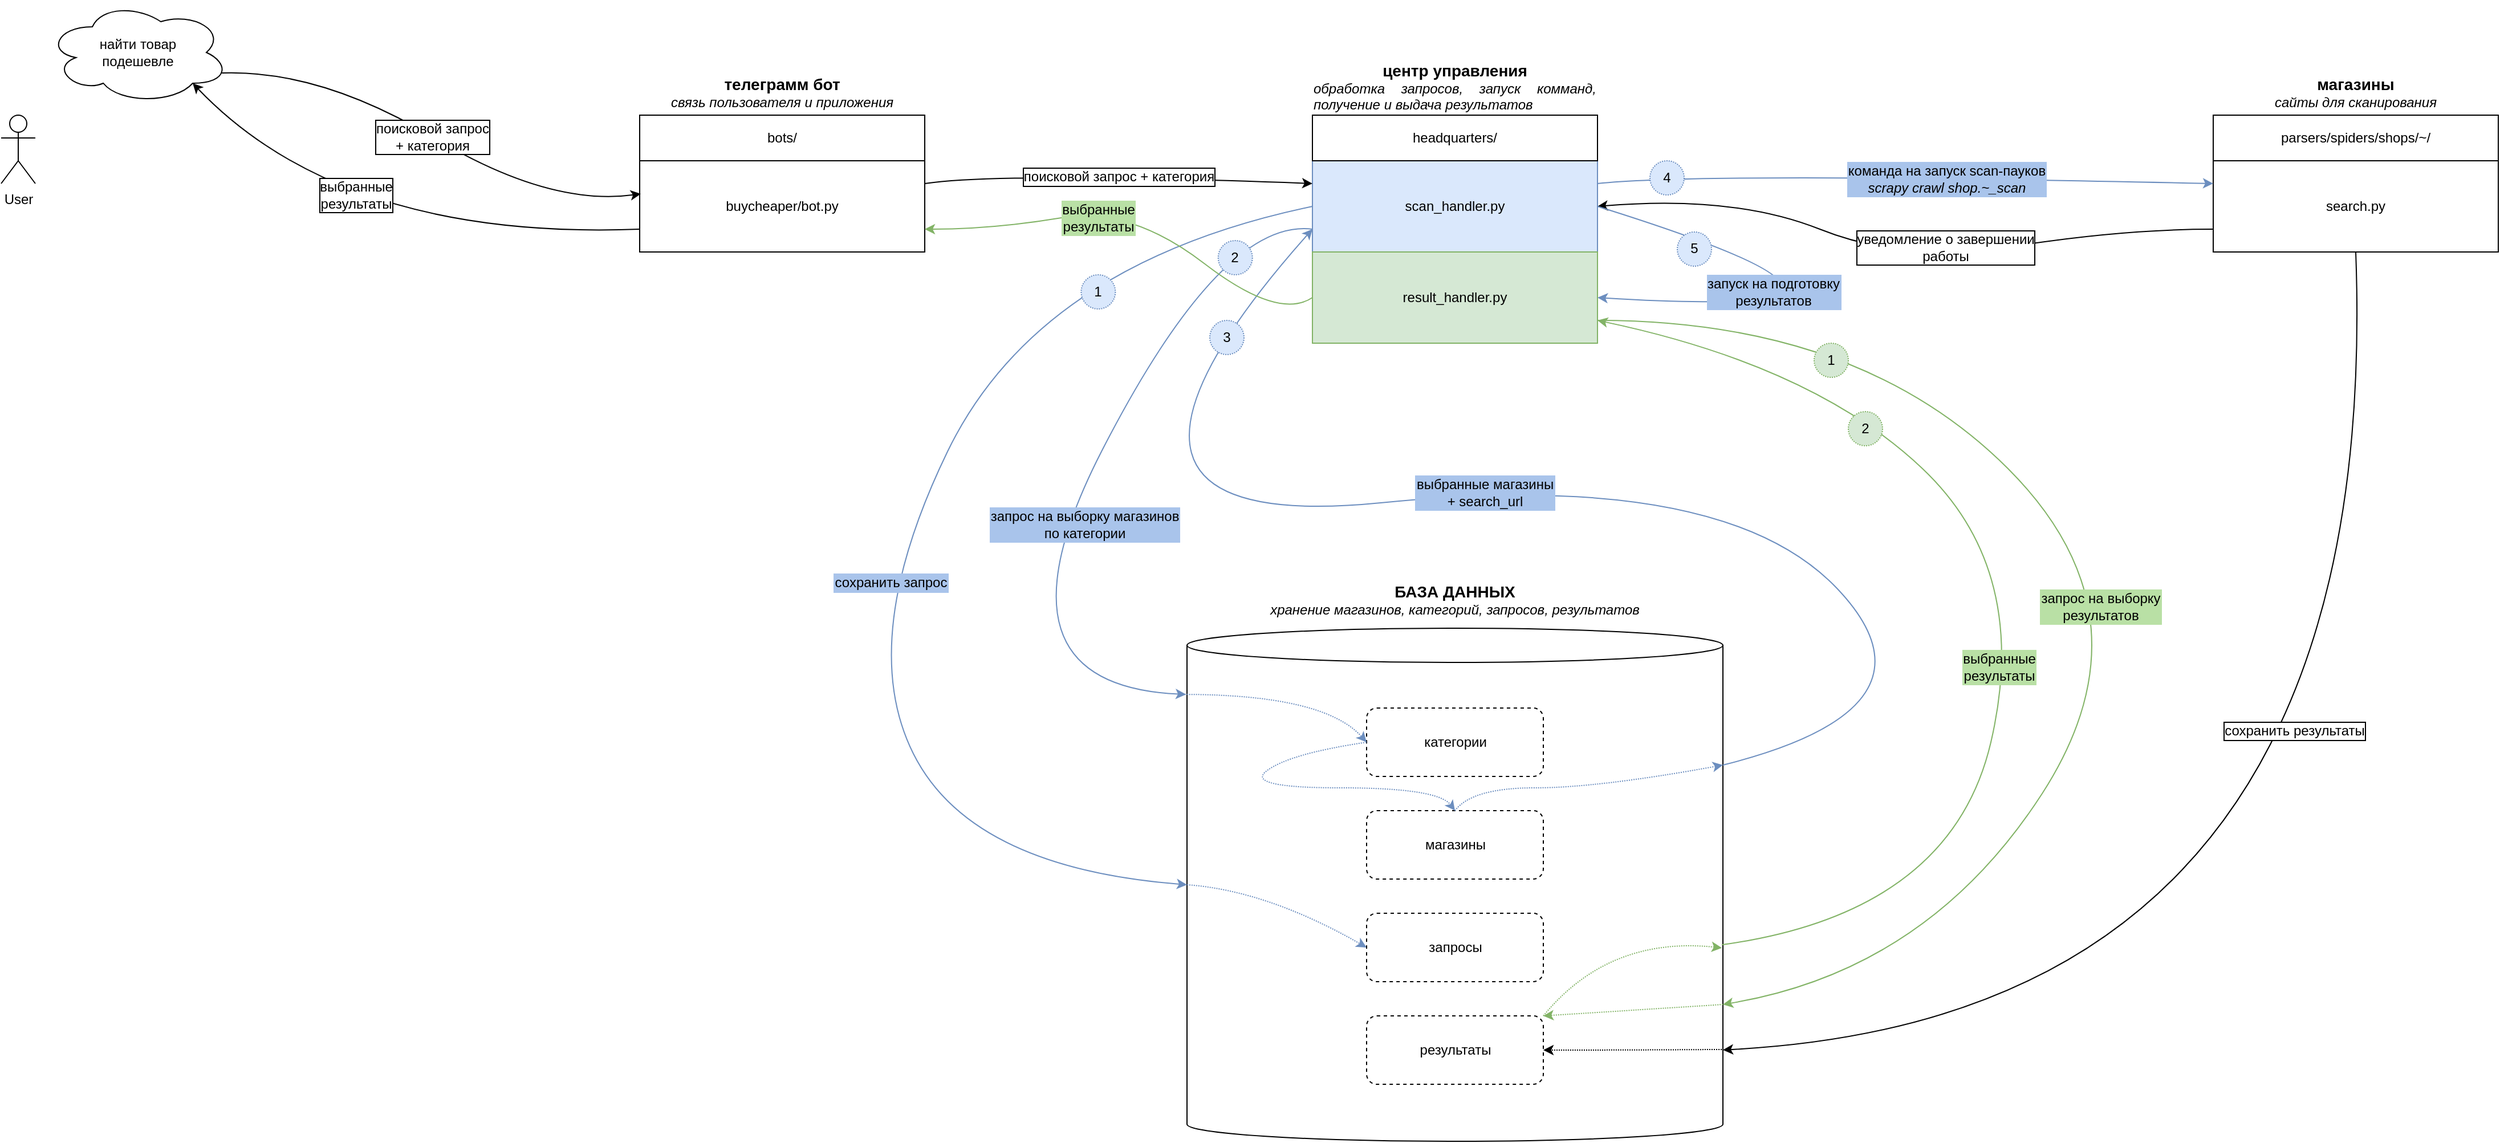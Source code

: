 <mxfile version="20.2.3" type="device"><diagram id="H5PbY8sjaLYLsdL0vwNP" name="BuyCheaper"><mxGraphModel dx="1469" dy="997" grid="1" gridSize="10" guides="1" tooltips="1" connect="1" arrows="1" fold="1" page="1" pageScale="1" pageWidth="3300" pageHeight="4681" math="0" shadow="0"><root><mxCell id="0"/><mxCell id="1" parent="0"/><mxCell id="k_xDtLd3C8hBeB0cZNvU-1" value="User" style="shape=umlActor;verticalLabelPosition=bottom;verticalAlign=top;html=1;outlineConnect=0;" parent="1" vertex="1"><mxGeometry x="50" y="430" width="30" height="60" as="geometry"/></mxCell><mxCell id="k_xDtLd3C8hBeB0cZNvU-11" value="телеграмм бот&lt;br&gt;&lt;div style=&quot;text-align: justify; font-size: 12px;&quot;&gt;&lt;span style=&quot;font-weight: 400;&quot;&gt;&lt;i&gt;связь пользователя и приложения&lt;/i&gt;&lt;/span&gt;&lt;/div&gt;" style="text;html=1;strokeColor=none;fillColor=none;align=center;verticalAlign=middle;whiteSpace=wrap;rounded=0;labelBorderColor=none;fontStyle=1;fontSize=14;" parent="1" vertex="1"><mxGeometry x="610" y="390" width="250" height="40" as="geometry"/></mxCell><mxCell id="k_xDtLd3C8hBeB0cZNvU-23" value="" style="group" parent="1" vertex="1" connectable="0"><mxGeometry x="610" y="430" width="250" height="120" as="geometry"/></mxCell><mxCell id="k_xDtLd3C8hBeB0cZNvU-20" value="buycheaper/bot.py" style="rounded=0;whiteSpace=wrap;html=1;labelBorderColor=none;fontSize=12;" parent="k_xDtLd3C8hBeB0cZNvU-23" vertex="1"><mxGeometry y="40" width="250" height="80" as="geometry"/></mxCell><mxCell id="k_xDtLd3C8hBeB0cZNvU-21" value="bots/" style="rounded=0;whiteSpace=wrap;html=1;labelBorderColor=none;fontSize=12;" parent="k_xDtLd3C8hBeB0cZNvU-23" vertex="1"><mxGeometry width="250" height="40" as="geometry"/></mxCell><mxCell id="k_xDtLd3C8hBeB0cZNvU-24" value="центр управления&lt;br&gt;&lt;div style=&quot;text-align: justify; font-size: 12px;&quot;&gt;&lt;span style=&quot;font-weight: 400;&quot;&gt;&lt;i&gt;обработка запросов, запуск комманд, получение и выдача результатов&lt;/i&gt;&lt;/span&gt;&lt;/div&gt;" style="text;html=1;strokeColor=none;fillColor=none;align=center;verticalAlign=middle;whiteSpace=wrap;rounded=0;labelBorderColor=none;fontStyle=1;fontSize=14;" parent="1" vertex="1"><mxGeometry x="1200" y="380" width="250" height="50" as="geometry"/></mxCell><mxCell id="k_xDtLd3C8hBeB0cZNvU-25" value="" style="group;fillColor=#d5e8d4;strokeColor=#82b366;" parent="1" vertex="1" connectable="0"><mxGeometry x="1200" y="430" width="250" height="120" as="geometry"/></mxCell><mxCell id="k_xDtLd3C8hBeB0cZNvU-26" value="scan_handler.py" style="rounded=0;whiteSpace=wrap;html=1;labelBorderColor=none;fontSize=12;fillColor=#dae8fc;strokeColor=#6c8ebf;" parent="k_xDtLd3C8hBeB0cZNvU-25" vertex="1"><mxGeometry y="40" width="250" height="80" as="geometry"/></mxCell><mxCell id="k_xDtLd3C8hBeB0cZNvU-27" value="headquarters/" style="rounded=0;whiteSpace=wrap;html=1;labelBorderColor=none;fontSize=12;" parent="k_xDtLd3C8hBeB0cZNvU-25" vertex="1"><mxGeometry width="250" height="40" as="geometry"/></mxCell><mxCell id="k_xDtLd3C8hBeB0cZNvU-28" value="найти товар&lt;br&gt;подешевле" style="ellipse;shape=cloud;whiteSpace=wrap;html=1;labelBorderColor=none;fontSize=12;" parent="1" vertex="1"><mxGeometry x="90" y="330" width="160" height="90" as="geometry"/></mxCell><mxCell id="k_xDtLd3C8hBeB0cZNvU-29" value="" style="curved=1;endArrow=classic;html=1;rounded=0;fontSize=12;exitX=0.96;exitY=0.7;exitDx=0;exitDy=0;exitPerimeter=0;entryX=0.004;entryY=0.363;entryDx=0;entryDy=0;entryPerimeter=0;" parent="1" source="k_xDtLd3C8hBeB0cZNvU-28" target="k_xDtLd3C8hBeB0cZNvU-20" edge="1"><mxGeometry width="50" height="50" relative="1" as="geometry"><mxPoint x="310" y="500" as="sourcePoint"/><mxPoint x="490" y="570" as="targetPoint"/><Array as="points"><mxPoint x="330" y="390"/><mxPoint x="530" y="510"/></Array></mxGeometry></mxCell><mxCell id="k_xDtLd3C8hBeB0cZNvU-30" value="поисковой запрос&lt;br&gt;+ категория" style="edgeLabel;html=1;align=center;verticalAlign=middle;resizable=0;points=[];fontSize=12;labelBorderColor=default;spacing=4;spacingTop=3;spacingLeft=3;spacingBottom=3;spacingRight=3;" parent="k_xDtLd3C8hBeB0cZNvU-29" vertex="1" connectable="0"><mxGeometry relative="1" as="geometry"><mxPoint as="offset"/></mxGeometry></mxCell><mxCell id="k_xDtLd3C8hBeB0cZNvU-33" value="" style="curved=1;endArrow=classic;html=1;rounded=0;fontSize=12;exitX=1;exitY=0.25;exitDx=0;exitDy=0;entryX=0;entryY=0.25;entryDx=0;entryDy=0;" parent="1" source="k_xDtLd3C8hBeB0cZNvU-20" target="k_xDtLd3C8hBeB0cZNvU-26" edge="1"><mxGeometry width="50" height="50" relative="1" as="geometry"><mxPoint x="860.0" y="503" as="sourcePoint"/><mxPoint x="1227.4" y="609.04" as="targetPoint"/><Array as="points"><mxPoint x="930" y="480"/></Array></mxGeometry></mxCell><mxCell id="k_xDtLd3C8hBeB0cZNvU-34" value="поисковой запрос + категория" style="edgeLabel;html=1;align=center;verticalAlign=middle;resizable=0;points=[];fontSize=12;labelBorderColor=default;spacing=4;spacingTop=3;spacingLeft=3;spacingBottom=3;spacingRight=3;" parent="k_xDtLd3C8hBeB0cZNvU-33" vertex="1" connectable="0"><mxGeometry relative="1" as="geometry"><mxPoint as="offset"/></mxGeometry></mxCell><mxCell id="k_xDtLd3C8hBeB0cZNvU-35" value="магазины&lt;br&gt;&lt;div style=&quot;text-align: justify; font-size: 12px;&quot;&gt;&lt;span style=&quot;font-weight: 400;&quot;&gt;&lt;i&gt;сайты для сканирования&lt;/i&gt;&lt;/span&gt;&lt;/div&gt;" style="text;html=1;strokeColor=none;fillColor=none;align=center;verticalAlign=middle;whiteSpace=wrap;rounded=0;labelBorderColor=none;fontStyle=1;fontSize=14;" parent="1" vertex="1"><mxGeometry x="1990" y="390" width="250" height="40" as="geometry"/></mxCell><mxCell id="k_xDtLd3C8hBeB0cZNvU-36" value="" style="group" parent="1" vertex="1" connectable="0"><mxGeometry x="1990" y="430" width="250" height="120" as="geometry"/></mxCell><mxCell id="k_xDtLd3C8hBeB0cZNvU-37" value="search.py" style="rounded=0;whiteSpace=wrap;html=1;labelBorderColor=none;fontSize=12;" parent="k_xDtLd3C8hBeB0cZNvU-36" vertex="1"><mxGeometry y="40" width="250" height="80" as="geometry"/></mxCell><mxCell id="k_xDtLd3C8hBeB0cZNvU-38" value="parsers/spiders/shops/~/" style="rounded=0;whiteSpace=wrap;html=1;labelBorderColor=none;fontSize=12;" parent="k_xDtLd3C8hBeB0cZNvU-36" vertex="1"><mxGeometry width="250" height="40" as="geometry"/></mxCell><mxCell id="k_xDtLd3C8hBeB0cZNvU-39" value="" style="curved=1;endArrow=classic;html=1;rounded=0;fontSize=12;exitX=1;exitY=0.25;exitDx=0;exitDy=0;entryX=0;entryY=0.25;entryDx=0;entryDy=0;fillColor=#dae8fc;strokeColor=#6c8ebf;" parent="1" source="k_xDtLd3C8hBeB0cZNvU-26" target="k_xDtLd3C8hBeB0cZNvU-37" edge="1"><mxGeometry width="50" height="50" relative="1" as="geometry"><mxPoint x="1470" y="490" as="sourcePoint"/><mxPoint x="1810" y="490" as="targetPoint"/><Array as="points"><mxPoint x="1540" y="480"/></Array></mxGeometry></mxCell><mxCell id="k_xDtLd3C8hBeB0cZNvU-40" value="команда на запуск scan-пауков&lt;br&gt;&lt;i&gt;scrapy crawl shop.~_scan&lt;/i&gt;" style="edgeLabel;html=1;align=center;verticalAlign=middle;resizable=0;points=[];fontSize=12;labelBorderColor=#A9C4EB;spacing=4;spacingTop=3;spacingLeft=3;spacingBottom=3;spacingRight=3;labelBackgroundColor=#A9C4EB;" parent="k_xDtLd3C8hBeB0cZNvU-39" vertex="1" connectable="0"><mxGeometry relative="1" as="geometry"><mxPoint x="36" y="2" as="offset"/></mxGeometry></mxCell><mxCell id="k_xDtLd3C8hBeB0cZNvU-41" value="" style="shape=cylinder3;whiteSpace=wrap;html=1;boundedLbl=1;backgroundOutline=1;size=15;labelBorderColor=default;fontSize=12;" parent="1" vertex="1"><mxGeometry x="1090" y="880" width="470" height="450" as="geometry"/></mxCell><mxCell id="k_xDtLd3C8hBeB0cZNvU-42" value="БАЗА ДАННЫХ&lt;br&gt;&lt;div style=&quot;text-align: justify; font-size: 12px;&quot;&gt;&lt;span style=&quot;font-weight: 400;&quot;&gt;&lt;i&gt;хранение магазинов, категорий, запросов, результатов&lt;/i&gt;&lt;/span&gt;&lt;/div&gt;" style="text;html=1;strokeColor=none;fillColor=none;align=center;verticalAlign=middle;whiteSpace=wrap;rounded=0;labelBorderColor=none;fontStyle=1;fontSize=14;" parent="1" vertex="1"><mxGeometry x="1090" y="830" width="470" height="50" as="geometry"/></mxCell><mxCell id="k_xDtLd3C8hBeB0cZNvU-43" value="категории" style="rounded=1;whiteSpace=wrap;html=1;labelBorderColor=none;fontSize=12;dashed=1;" parent="1" vertex="1"><mxGeometry x="1247.5" y="950" width="155" height="60" as="geometry"/></mxCell><mxCell id="k_xDtLd3C8hBeB0cZNvU-44" value="магазины" style="rounded=1;whiteSpace=wrap;html=1;labelBorderColor=none;fontSize=12;dashed=1;" parent="1" vertex="1"><mxGeometry x="1247.5" y="1040" width="155" height="60" as="geometry"/></mxCell><mxCell id="k_xDtLd3C8hBeB0cZNvU-46" value="запросы" style="rounded=1;whiteSpace=wrap;html=1;labelBorderColor=none;fontSize=12;dashed=1;" parent="1" vertex="1"><mxGeometry x="1247.5" y="1130" width="155" height="60" as="geometry"/></mxCell><mxCell id="k_xDtLd3C8hBeB0cZNvU-48" value="результаты" style="rounded=1;whiteSpace=wrap;html=1;labelBorderColor=none;fontSize=12;dashed=1;" parent="1" vertex="1"><mxGeometry x="1247.5" y="1220" width="155" height="60" as="geometry"/></mxCell><mxCell id="k_xDtLd3C8hBeB0cZNvU-50" value="" style="curved=1;endArrow=classic;html=1;rounded=0;fontSize=12;exitX=0;exitY=0.75;exitDx=0;exitDy=0;entryX=-0.002;entryY=0.129;entryDx=0;entryDy=0;entryPerimeter=0;fillColor=#dae8fc;strokeColor=#6c8ebf;" parent="1" source="k_xDtLd3C8hBeB0cZNvU-26" target="k_xDtLd3C8hBeB0cZNvU-41" edge="1"><mxGeometry width="50" height="50" relative="1" as="geometry"><mxPoint x="1430" y="660" as="sourcePoint"/><mxPoint x="1030" y="910" as="targetPoint"/><Array as="points"><mxPoint x="1120" y="520"/><mxPoint x="910" y="930"/></Array></mxGeometry></mxCell><mxCell id="k_xDtLd3C8hBeB0cZNvU-51" value="запрос на выборку магазинов&lt;br&gt;по категории" style="edgeLabel;html=1;align=center;verticalAlign=middle;resizable=0;points=[];fontSize=12;labelBorderColor=#A9C4EB;spacing=4;spacingTop=3;spacingLeft=3;spacingBottom=3;spacingRight=3;labelBackgroundColor=#A9C4EB;" parent="k_xDtLd3C8hBeB0cZNvU-50" vertex="1" connectable="0"><mxGeometry relative="1" as="geometry"><mxPoint x="7" y="20" as="offset"/></mxGeometry></mxCell><mxCell id="k_xDtLd3C8hBeB0cZNvU-52" value="2" style="ellipse;whiteSpace=wrap;html=1;aspect=fixed;dashed=1;labelBorderColor=none;fontSize=12;dashPattern=1 1;fillColor=#dae8fc;strokeColor=#6c8ebf;" parent="1" vertex="1"><mxGeometry x="1117.36" y="540" width="30" height="30" as="geometry"/></mxCell><mxCell id="k_xDtLd3C8hBeB0cZNvU-53" value="" style="curved=1;endArrow=classic;html=1;rounded=0;fontSize=12;entryX=0;entryY=0.5;entryDx=0;entryDy=0;exitX=-0.009;exitY=0.129;exitDx=0;exitDy=0;exitPerimeter=0;dashed=1;dashPattern=1 1;fillColor=#dae8fc;strokeColor=#6c8ebf;" parent="1" source="k_xDtLd3C8hBeB0cZNvU-41" target="k_xDtLd3C8hBeB0cZNvU-43" edge="1"><mxGeometry width="50" height="50" relative="1" as="geometry"><mxPoint x="1400" y="920" as="sourcePoint"/><mxPoint x="1350" y="970" as="targetPoint"/><Array as="points"><mxPoint x="1210" y="938"/></Array></mxGeometry></mxCell><mxCell id="k_xDtLd3C8hBeB0cZNvU-54" value="" style="curved=1;endArrow=classic;html=1;rounded=0;fontSize=12;entryX=0.5;entryY=0;entryDx=0;entryDy=0;exitX=0;exitY=0.5;exitDx=0;exitDy=0;dashed=1;dashPattern=1 1;fillColor=#dae8fc;strokeColor=#6c8ebf;" parent="1" source="k_xDtLd3C8hBeB0cZNvU-43" target="k_xDtLd3C8hBeB0cZNvU-44" edge="1"><mxGeometry width="50" height="50" relative="1" as="geometry"><mxPoint x="1095.77" y="948.05" as="sourcePoint"/><mxPoint x="1257.5" y="990" as="targetPoint"/><Array as="points"><mxPoint x="1180" y="990"/><mxPoint x="1140" y="1020"/><mxPoint x="1310" y="1020"/></Array></mxGeometry></mxCell><mxCell id="k_xDtLd3C8hBeB0cZNvU-55" value="" style="curved=1;endArrow=classic;html=1;rounded=0;fontSize=12;entryX=1;entryY=0;entryDx=0;entryDy=120;exitX=0.5;exitY=0;exitDx=0;exitDy=0;dashed=1;dashPattern=1 1;entryPerimeter=0;fillColor=#dae8fc;strokeColor=#6c8ebf;" parent="1" source="k_xDtLd3C8hBeB0cZNvU-44" target="k_xDtLd3C8hBeB0cZNvU-41" edge="1"><mxGeometry width="50" height="50" relative="1" as="geometry"><mxPoint x="1335" y="1050" as="sourcePoint"/><mxPoint x="1257.5" y="990" as="targetPoint"/><Array as="points"><mxPoint x="1340" y="1020"/><mxPoint x="1450" y="1020"/></Array></mxGeometry></mxCell><mxCell id="k_xDtLd3C8hBeB0cZNvU-56" value="" style="curved=1;endArrow=classic;html=1;rounded=0;fontSize=12;exitX=1;exitY=0;exitDx=0;exitDy=120;entryX=0;entryY=0.75;entryDx=0;entryDy=0;exitPerimeter=0;fillColor=#dae8fc;strokeColor=#6c8ebf;" parent="1" source="k_xDtLd3C8hBeB0cZNvU-41" target="k_xDtLd3C8hBeB0cZNvU-26" edge="1"><mxGeometry width="50" height="50" relative="1" as="geometry"><mxPoint x="1099.06" y="948.05" as="sourcePoint"/><mxPoint x="1272.5" y="560" as="targetPoint"/><Array as="points"><mxPoint x="1760" y="950"/><mxPoint x="1560" y="740"/><mxPoint x="960" y="800"/></Array></mxGeometry></mxCell><mxCell id="k_xDtLd3C8hBeB0cZNvU-57" value="выбранные магазины &lt;br&gt;+ search_url" style="edgeLabel;html=1;align=center;verticalAlign=middle;resizable=0;points=[];fontSize=12;labelBorderColor=#A9C4EB;spacing=4;spacingTop=3;spacingLeft=3;spacingBottom=3;spacingRight=3;labelBackgroundColor=#A9C4EB;" parent="k_xDtLd3C8hBeB0cZNvU-56" vertex="1" connectable="0"><mxGeometry relative="1" as="geometry"><mxPoint x="23" y="-3" as="offset"/></mxGeometry></mxCell><mxCell id="k_xDtLd3C8hBeB0cZNvU-58" value="3" style="ellipse;whiteSpace=wrap;html=1;aspect=fixed;dashed=1;labelBorderColor=none;fontSize=12;dashPattern=1 1;fillColor=#dae8fc;strokeColor=#6c8ebf;" parent="1" vertex="1"><mxGeometry x="1110" y="610" width="30" height="30" as="geometry"/></mxCell><mxCell id="k_xDtLd3C8hBeB0cZNvU-59" value="4" style="ellipse;whiteSpace=wrap;html=1;aspect=fixed;dashed=1;labelBorderColor=none;fontSize=12;dashPattern=1 1;fillColor=#dae8fc;strokeColor=#6c8ebf;" parent="1" vertex="1"><mxGeometry x="1496" y="470" width="30" height="30" as="geometry"/></mxCell><mxCell id="k_xDtLd3C8hBeB0cZNvU-69" value="" style="curved=1;endArrow=classic;html=1;rounded=0;fontSize=12;exitX=0.5;exitY=1;exitDx=0;exitDy=0;entryX=1;entryY=0.822;entryDx=0;entryDy=0;entryPerimeter=0;" parent="1" source="k_xDtLd3C8hBeB0cZNvU-37" target="k_xDtLd3C8hBeB0cZNvU-41" edge="1"><mxGeometry width="50" height="50" relative="1" as="geometry"><mxPoint x="1700" y="760" as="sourcePoint"/><mxPoint x="2040" y="760" as="targetPoint"/><Array as="points"><mxPoint x="2140" y="1220"/></Array></mxGeometry></mxCell><mxCell id="k_xDtLd3C8hBeB0cZNvU-70" value="сохранить результаты" style="edgeLabel;html=1;align=center;verticalAlign=middle;resizable=0;points=[];fontSize=12;labelBorderColor=default;spacing=4;spacingTop=3;spacingLeft=3;spacingBottom=3;spacingRight=3;" parent="k_xDtLd3C8hBeB0cZNvU-69" vertex="1" connectable="0"><mxGeometry relative="1" as="geometry"><mxPoint x="-78" y="-205" as="offset"/></mxGeometry></mxCell><mxCell id="k_xDtLd3C8hBeB0cZNvU-71" value="" style="curved=1;endArrow=classic;html=1;rounded=0;fontSize=12;exitX=0;exitY=0.5;exitDx=0;exitDy=0;entryX=0;entryY=0.5;entryDx=0;entryDy=0;entryPerimeter=0;fillColor=#dae8fc;strokeColor=#6c8ebf;" parent="1" source="k_xDtLd3C8hBeB0cZNvU-26" target="k_xDtLd3C8hBeB0cZNvU-41" edge="1"><mxGeometry width="50" height="50" relative="1" as="geometry"><mxPoint x="1090" y="550" as="sourcePoint"/><mxPoint x="979.06" y="958.05" as="targetPoint"/><Array as="points"><mxPoint x="960" y="560"/><mxPoint x="800" y="890"/><mxPoint x="900" y="1090"/></Array></mxGeometry></mxCell><mxCell id="k_xDtLd3C8hBeB0cZNvU-72" value="сохранить запрос" style="edgeLabel;html=1;align=center;verticalAlign=middle;resizable=0;points=[];fontSize=12;labelBorderColor=#A9C4EB;spacing=4;spacingTop=3;spacingLeft=3;spacingBottom=3;spacingRight=3;labelBackgroundColor=#A9C4EB;" parent="k_xDtLd3C8hBeB0cZNvU-71" vertex="1" connectable="0"><mxGeometry relative="1" as="geometry"><mxPoint x="-13" y="39" as="offset"/></mxGeometry></mxCell><mxCell id="k_xDtLd3C8hBeB0cZNvU-73" value="1" style="ellipse;whiteSpace=wrap;html=1;aspect=fixed;dashed=1;labelBorderColor=none;fontSize=12;dashPattern=1 1;fillColor=#dae8fc;strokeColor=#6c8ebf;" parent="1" vertex="1"><mxGeometry x="997.19" y="570" width="30" height="30" as="geometry"/></mxCell><mxCell id="k_xDtLd3C8hBeB0cZNvU-76" value="" style="curved=1;endArrow=classic;html=1;rounded=0;fontSize=12;exitX=0;exitY=0.5;exitDx=0;exitDy=0;exitPerimeter=0;dashed=1;dashPattern=1 1;fillColor=#dae8fc;strokeColor=#6c8ebf;entryX=0;entryY=0.5;entryDx=0;entryDy=0;" parent="1" source="k_xDtLd3C8hBeB0cZNvU-41" target="k_xDtLd3C8hBeB0cZNvU-46" edge="1"><mxGeometry width="50" height="50" relative="1" as="geometry"><mxPoint x="1095.77" y="948.05" as="sourcePoint"/><mxPoint x="940" y="1180" as="targetPoint"/><Array as="points"><mxPoint x="1160" y="1110"/></Array></mxGeometry></mxCell><mxCell id="k_xDtLd3C8hBeB0cZNvU-77" value="" style="curved=1;endArrow=classic;html=1;rounded=0;fontSize=12;entryX=1;entryY=0.5;entryDx=0;entryDy=0;exitX=0.998;exitY=0.821;exitDx=0;exitDy=0;exitPerimeter=0;dashed=1;dashPattern=1 1;" parent="1" source="k_xDtLd3C8hBeB0cZNvU-41" target="k_xDtLd3C8hBeB0cZNvU-48" edge="1"><mxGeometry width="50" height="50" relative="1" as="geometry"><mxPoint x="1610" y="1190" as="sourcePoint"/><mxPoint x="1570.0" y="1259.9" as="targetPoint"/><Array as="points"><mxPoint x="1480" y="1250"/></Array></mxGeometry></mxCell><mxCell id="k_xDtLd3C8hBeB0cZNvU-79" value="result_handler.py" style="rounded=0;whiteSpace=wrap;html=1;labelBorderColor=none;fontSize=12;fillColor=#d5e8d4;strokeColor=#82b366;" parent="1" vertex="1"><mxGeometry x="1200" y="550" width="250" height="80" as="geometry"/></mxCell><mxCell id="k_xDtLd3C8hBeB0cZNvU-81" value="" style="curved=1;endArrow=classic;html=1;rounded=0;fontSize=12;exitX=0;exitY=0.75;exitDx=0;exitDy=0;entryX=1;entryY=0.5;entryDx=0;entryDy=0;" parent="1" source="k_xDtLd3C8hBeB0cZNvU-37" target="k_xDtLd3C8hBeB0cZNvU-26" edge="1"><mxGeometry width="50" height="50" relative="1" as="geometry"><mxPoint x="2125" y="560" as="sourcePoint"/><mxPoint x="1450" y="570" as="targetPoint"/><Array as="points"><mxPoint x="1910" y="530"/><mxPoint x="1720" y="560"/><mxPoint x="1570" y="500"/></Array></mxGeometry></mxCell><mxCell id="k_xDtLd3C8hBeB0cZNvU-82" value="уведомление о завершении&lt;br&gt;работы" style="edgeLabel;html=1;align=center;verticalAlign=middle;resizable=0;points=[];fontSize=12;labelBorderColor=default;spacing=4;spacingTop=3;spacingLeft=3;spacingBottom=3;spacingRight=3;" parent="k_xDtLd3C8hBeB0cZNvU-81" vertex="1" connectable="0"><mxGeometry relative="1" as="geometry"><mxPoint x="39" y="-13" as="offset"/></mxGeometry></mxCell><mxCell id="k_xDtLd3C8hBeB0cZNvU-83" value="" style="curved=1;endArrow=classic;html=1;rounded=0;fontSize=12;exitX=1;exitY=0.5;exitDx=0;exitDy=0;entryX=1;entryY=0.5;entryDx=0;entryDy=0;fillColor=#dae8fc;strokeColor=#6c8ebf;" parent="1" source="k_xDtLd3C8hBeB0cZNvU-26" target="k_xDtLd3C8hBeB0cZNvU-79" edge="1"><mxGeometry width="50" height="50" relative="1" as="geometry"><mxPoint x="1210" y="540" as="sourcePoint"/><mxPoint x="1099.06" y="948.05" as="targetPoint"/><Array as="points"><mxPoint x="1770" y="610"/></Array></mxGeometry></mxCell><mxCell id="k_xDtLd3C8hBeB0cZNvU-84" value="запуск на подготовку&lt;br&gt;результатов" style="edgeLabel;html=1;align=center;verticalAlign=middle;resizable=0;points=[];fontSize=12;labelBorderColor=#A9C4EB;spacing=4;spacingTop=3;spacingLeft=3;spacingBottom=3;spacingRight=3;labelBackgroundColor=#A9C4EB;" parent="k_xDtLd3C8hBeB0cZNvU-83" vertex="1" connectable="0"><mxGeometry relative="1" as="geometry"><mxPoint x="-159" y="-23" as="offset"/></mxGeometry></mxCell><mxCell id="k_xDtLd3C8hBeB0cZNvU-85" value="5" style="ellipse;whiteSpace=wrap;html=1;aspect=fixed;dashed=1;labelBorderColor=none;fontSize=12;dashPattern=1 1;fillColor=#dae8fc;strokeColor=#6c8ebf;" parent="1" vertex="1"><mxGeometry x="1520" y="532.45" width="30" height="30" as="geometry"/></mxCell><mxCell id="k_xDtLd3C8hBeB0cZNvU-90" value="" style="curved=1;endArrow=classic;html=1;rounded=0;fontSize=12;exitX=1;exitY=0.75;exitDx=0;exitDy=0;entryX=1;entryY=0;entryDx=0;entryDy=330;entryPerimeter=0;fillColor=#d5e8d4;strokeColor=#82b366;" parent="1" source="k_xDtLd3C8hBeB0cZNvU-79" target="k_xDtLd3C8hBeB0cZNvU-41" edge="1"><mxGeometry width="50" height="50" relative="1" as="geometry"><mxPoint x="1940" y="691.95" as="sourcePoint"/><mxPoint x="1829.06" y="1100" as="targetPoint"/><Array as="points"><mxPoint x="1680" y="610"/><mxPoint x="1940" y="870"/><mxPoint x="1740" y="1180"/></Array></mxGeometry></mxCell><mxCell id="k_xDtLd3C8hBeB0cZNvU-91" value="запрос на выборку&lt;br&gt;результатов" style="edgeLabel;html=1;align=center;verticalAlign=middle;resizable=0;points=[];fontSize=12;labelBorderColor=#B9E0A5;spacing=4;spacingTop=3;spacingLeft=3;spacingBottom=3;spacingRight=3;labelBackgroundColor=#B9E0A5;" parent="k_xDtLd3C8hBeB0cZNvU-90" vertex="1" connectable="0"><mxGeometry relative="1" as="geometry"><mxPoint x="-33" y="7" as="offset"/></mxGeometry></mxCell><mxCell id="k_xDtLd3C8hBeB0cZNvU-94" value="" style="curved=1;endArrow=classic;html=1;rounded=0;fontSize=12;entryX=1;entryY=0;entryDx=0;entryDy=330;entryPerimeter=0;fillColor=#d5e8d4;strokeColor=#82b366;exitX=0.998;exitY=0.617;exitDx=0;exitDy=0;exitPerimeter=0;" parent="1" source="k_xDtLd3C8hBeB0cZNvU-41" edge="1"><mxGeometry width="50" height="50" relative="1" as="geometry"><mxPoint x="1570.0" y="1220" as="sourcePoint"/><mxPoint x="1450" y="610" as="targetPoint"/><Array as="points"><mxPoint x="1760" y="1130"/><mxPoint x="1830" y="830"/><mxPoint x="1640" y="650"/></Array></mxGeometry></mxCell><mxCell id="k_xDtLd3C8hBeB0cZNvU-95" value="выбранные&lt;br&gt;результаты" style="edgeLabel;html=1;align=center;verticalAlign=middle;resizable=0;points=[];fontSize=12;labelBorderColor=#B9E0A5;spacing=4;spacingTop=3;spacingLeft=3;spacingBottom=3;spacingRight=3;labelBackgroundColor=#B9E0A5;" parent="k_xDtLd3C8hBeB0cZNvU-94" vertex="1" connectable="0"><mxGeometry relative="1" as="geometry"><mxPoint x="-22" y="57" as="offset"/></mxGeometry></mxCell><mxCell id="k_xDtLd3C8hBeB0cZNvU-96" value="1" style="ellipse;whiteSpace=wrap;html=1;aspect=fixed;dashed=1;labelBorderColor=none;fontSize=12;dashPattern=1 1;fillColor=#d5e8d4;strokeColor=#82b366;" parent="1" vertex="1"><mxGeometry x="1640" y="630" width="30" height="30" as="geometry"/></mxCell><mxCell id="k_xDtLd3C8hBeB0cZNvU-97" value="2" style="ellipse;whiteSpace=wrap;html=1;aspect=fixed;dashed=1;labelBorderColor=none;fontSize=12;dashPattern=1 1;fillColor=#d5e8d4;strokeColor=#82b366;" parent="1" vertex="1"><mxGeometry x="1670" y="690" width="30" height="30" as="geometry"/></mxCell><mxCell id="k_xDtLd3C8hBeB0cZNvU-100" value="" style="curved=1;endArrow=classic;html=1;rounded=0;fontSize=12;exitX=1;exitY=0;exitDx=0;exitDy=0;dashed=1;dashPattern=1 1;fillColor=#d5e8d4;strokeColor=#82b366;entryX=0.998;entryY=0.623;entryDx=0;entryDy=0;entryPerimeter=0;" parent="1" source="k_xDtLd3C8hBeB0cZNvU-48" target="k_xDtLd3C8hBeB0cZNvU-41" edge="1"><mxGeometry width="50" height="50" relative="1" as="geometry"><mxPoint x="1380" y="1115" as="sourcePoint"/><mxPoint x="1537.5" y="1170" as="targetPoint"/><Array as="points"><mxPoint x="1460" y="1150"/></Array></mxGeometry></mxCell><mxCell id="k_xDtLd3C8hBeB0cZNvU-101" value="" style="curved=1;endArrow=classic;html=1;rounded=0;fontSize=12;exitX=1;exitY=0;exitDx=0;exitDy=330;dashed=1;dashPattern=1 1;fillColor=#d5e8d4;strokeColor=#82b366;entryX=1;entryY=0;entryDx=0;entryDy=0;exitPerimeter=0;" parent="1" source="k_xDtLd3C8hBeB0cZNvU-41" target="k_xDtLd3C8hBeB0cZNvU-48" edge="1"><mxGeometry width="50" height="50" relative="1" as="geometry"><mxPoint x="1569.06" y="1170.35" as="sourcePoint"/><mxPoint x="1412.5" y="1230" as="targetPoint"/><Array as="points"/></mxGeometry></mxCell><mxCell id="ZSpLANz049CMyCV4lTIc-1" value="" style="curved=1;endArrow=classic;html=1;rounded=0;fontSize=12;entryX=1;entryY=0.75;entryDx=0;entryDy=0;fillColor=#d5e8d4;strokeColor=#82b366;exitX=0;exitY=0.5;exitDx=0;exitDy=0;" edge="1" parent="1" source="k_xDtLd3C8hBeB0cZNvU-79" target="k_xDtLd3C8hBeB0cZNvU-20"><mxGeometry width="50" height="50" relative="1" as="geometry"><mxPoint x="976.56" y="1077.65" as="sourcePoint"/><mxPoint x="867.5" y="530" as="targetPoint"/><Array as="points"><mxPoint x="1170" y="610"/><mxPoint x="1040" y="510"/><mxPoint x="920" y="530"/></Array></mxGeometry></mxCell><mxCell id="ZSpLANz049CMyCV4lTIc-2" value="выбранные&lt;br&gt;результаты" style="edgeLabel;html=1;align=center;verticalAlign=middle;resizable=0;points=[];fontSize=12;labelBorderColor=#B9E0A5;spacing=4;spacingTop=3;spacingLeft=3;spacingBottom=3;spacingRight=3;labelBackgroundColor=#B9E0A5;" vertex="1" connectable="0" parent="ZSpLANz049CMyCV4lTIc-1"><mxGeometry relative="1" as="geometry"><mxPoint x="-35" y="4" as="offset"/></mxGeometry></mxCell><mxCell id="ZSpLANz049CMyCV4lTIc-3" value="" style="curved=1;endArrow=classic;html=1;rounded=0;fontSize=12;entryX=0.8;entryY=0.8;entryDx=0;entryDy=0;exitX=0;exitY=0.75;exitDx=0;exitDy=0;entryPerimeter=0;" edge="1" parent="1" source="k_xDtLd3C8hBeB0cZNvU-20" target="k_xDtLd3C8hBeB0cZNvU-28"><mxGeometry width="50" height="50" relative="1" as="geometry"><mxPoint x="621" y="509.04" as="sourcePoint"/><mxPoint x="230" y="440" as="targetPoint"/><Array as="points"><mxPoint x="350" y="540"/></Array></mxGeometry></mxCell><mxCell id="ZSpLANz049CMyCV4lTIc-4" value="выбранные&lt;br&gt;результаты" style="edgeLabel;html=1;align=center;verticalAlign=middle;resizable=0;points=[];fontSize=12;labelBorderColor=default;spacing=4;spacingTop=3;spacingLeft=3;spacingBottom=3;spacingRight=3;" vertex="1" connectable="0" parent="ZSpLANz049CMyCV4lTIc-3"><mxGeometry relative="1" as="geometry"><mxPoint x="-24" y="-39" as="offset"/></mxGeometry></mxCell></root></mxGraphModel></diagram></mxfile>